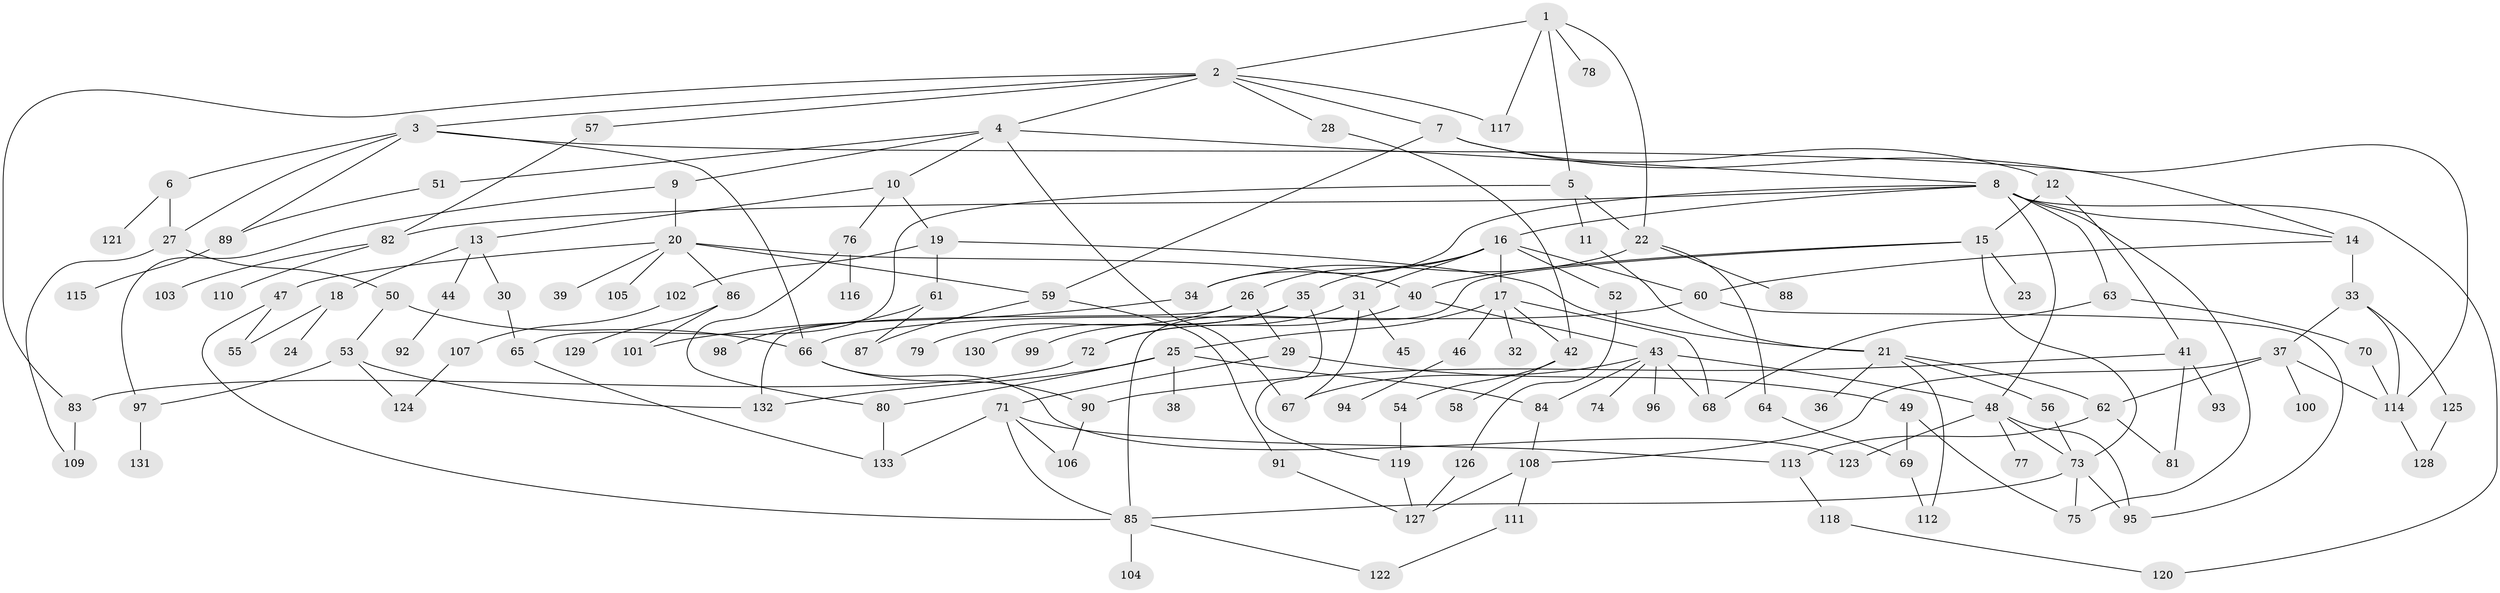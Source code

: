 // coarse degree distribution, {7: 0.031914893617021274, 9: 0.02127659574468085, 6: 0.10638297872340426, 4: 0.09574468085106383, 2: 0.2765957446808511, 11: 0.010638297872340425, 5: 0.0425531914893617, 3: 0.1276595744680851, 8: 0.031914893617021274, 1: 0.2553191489361702}
// Generated by graph-tools (version 1.1) at 2025/23/03/03/25 07:23:31]
// undirected, 133 vertices, 194 edges
graph export_dot {
graph [start="1"]
  node [color=gray90,style=filled];
  1;
  2;
  3;
  4;
  5;
  6;
  7;
  8;
  9;
  10;
  11;
  12;
  13;
  14;
  15;
  16;
  17;
  18;
  19;
  20;
  21;
  22;
  23;
  24;
  25;
  26;
  27;
  28;
  29;
  30;
  31;
  32;
  33;
  34;
  35;
  36;
  37;
  38;
  39;
  40;
  41;
  42;
  43;
  44;
  45;
  46;
  47;
  48;
  49;
  50;
  51;
  52;
  53;
  54;
  55;
  56;
  57;
  58;
  59;
  60;
  61;
  62;
  63;
  64;
  65;
  66;
  67;
  68;
  69;
  70;
  71;
  72;
  73;
  74;
  75;
  76;
  77;
  78;
  79;
  80;
  81;
  82;
  83;
  84;
  85;
  86;
  87;
  88;
  89;
  90;
  91;
  92;
  93;
  94;
  95;
  96;
  97;
  98;
  99;
  100;
  101;
  102;
  103;
  104;
  105;
  106;
  107;
  108;
  109;
  110;
  111;
  112;
  113;
  114;
  115;
  116;
  117;
  118;
  119;
  120;
  121;
  122;
  123;
  124;
  125;
  126;
  127;
  128;
  129;
  130;
  131;
  132;
  133;
  1 -- 2;
  1 -- 5;
  1 -- 78;
  1 -- 117;
  1 -- 22;
  2 -- 3;
  2 -- 4;
  2 -- 7;
  2 -- 28;
  2 -- 57;
  2 -- 83;
  2 -- 117;
  3 -- 6;
  3 -- 27;
  3 -- 66;
  3 -- 89;
  3 -- 114;
  4 -- 8;
  4 -- 9;
  4 -- 10;
  4 -- 51;
  4 -- 67;
  5 -- 11;
  5 -- 22;
  5 -- 65;
  6 -- 121;
  6 -- 27;
  7 -- 12;
  7 -- 14;
  7 -- 59;
  8 -- 16;
  8 -- 34;
  8 -- 63;
  8 -- 75;
  8 -- 82;
  8 -- 120;
  8 -- 14;
  8 -- 48;
  9 -- 20;
  9 -- 97;
  10 -- 13;
  10 -- 19;
  10 -- 76;
  11 -- 21;
  12 -- 15;
  12 -- 41;
  13 -- 18;
  13 -- 30;
  13 -- 44;
  14 -- 33;
  14 -- 60;
  15 -- 23;
  15 -- 73;
  15 -- 40;
  15 -- 85;
  16 -- 17;
  16 -- 26;
  16 -- 31;
  16 -- 35;
  16 -- 52;
  16 -- 60;
  17 -- 25;
  17 -- 32;
  17 -- 42;
  17 -- 46;
  17 -- 68;
  18 -- 24;
  18 -- 55;
  19 -- 21;
  19 -- 61;
  19 -- 102;
  20 -- 39;
  20 -- 40;
  20 -- 47;
  20 -- 86;
  20 -- 105;
  20 -- 59;
  21 -- 36;
  21 -- 56;
  21 -- 62;
  21 -- 112;
  22 -- 64;
  22 -- 88;
  22 -- 34;
  25 -- 38;
  25 -- 132;
  25 -- 80;
  25 -- 84;
  26 -- 29;
  26 -- 79;
  26 -- 132;
  27 -- 50;
  27 -- 109;
  28 -- 42;
  29 -- 49;
  29 -- 71;
  30 -- 65;
  31 -- 45;
  31 -- 67;
  31 -- 72;
  33 -- 37;
  33 -- 125;
  33 -- 114;
  34 -- 101;
  35 -- 99;
  35 -- 130;
  35 -- 119;
  37 -- 100;
  37 -- 108;
  37 -- 114;
  37 -- 62;
  40 -- 43;
  40 -- 72;
  41 -- 81;
  41 -- 90;
  41 -- 93;
  42 -- 54;
  42 -- 58;
  43 -- 48;
  43 -- 74;
  43 -- 84;
  43 -- 96;
  43 -- 68;
  43 -- 67;
  44 -- 92;
  46 -- 94;
  47 -- 85;
  47 -- 55;
  48 -- 77;
  48 -- 123;
  48 -- 73;
  48 -- 95;
  49 -- 75;
  49 -- 69;
  50 -- 53;
  50 -- 66;
  51 -- 89;
  52 -- 126;
  53 -- 132;
  53 -- 124;
  53 -- 97;
  54 -- 119;
  56 -- 73;
  57 -- 82;
  59 -- 87;
  59 -- 91;
  60 -- 66;
  60 -- 95;
  61 -- 98;
  61 -- 87;
  62 -- 113;
  62 -- 81;
  63 -- 68;
  63 -- 70;
  64 -- 69;
  65 -- 133;
  66 -- 90;
  66 -- 123;
  69 -- 112;
  70 -- 114;
  71 -- 106;
  71 -- 133;
  71 -- 85;
  71 -- 113;
  72 -- 83;
  73 -- 85;
  73 -- 95;
  73 -- 75;
  76 -- 80;
  76 -- 116;
  80 -- 133;
  82 -- 103;
  82 -- 110;
  83 -- 109;
  84 -- 108;
  85 -- 104;
  85 -- 122;
  86 -- 129;
  86 -- 101;
  89 -- 115;
  90 -- 106;
  91 -- 127;
  97 -- 131;
  102 -- 107;
  107 -- 124;
  108 -- 111;
  108 -- 127;
  111 -- 122;
  113 -- 118;
  114 -- 128;
  118 -- 120;
  119 -- 127;
  125 -- 128;
  126 -- 127;
}

